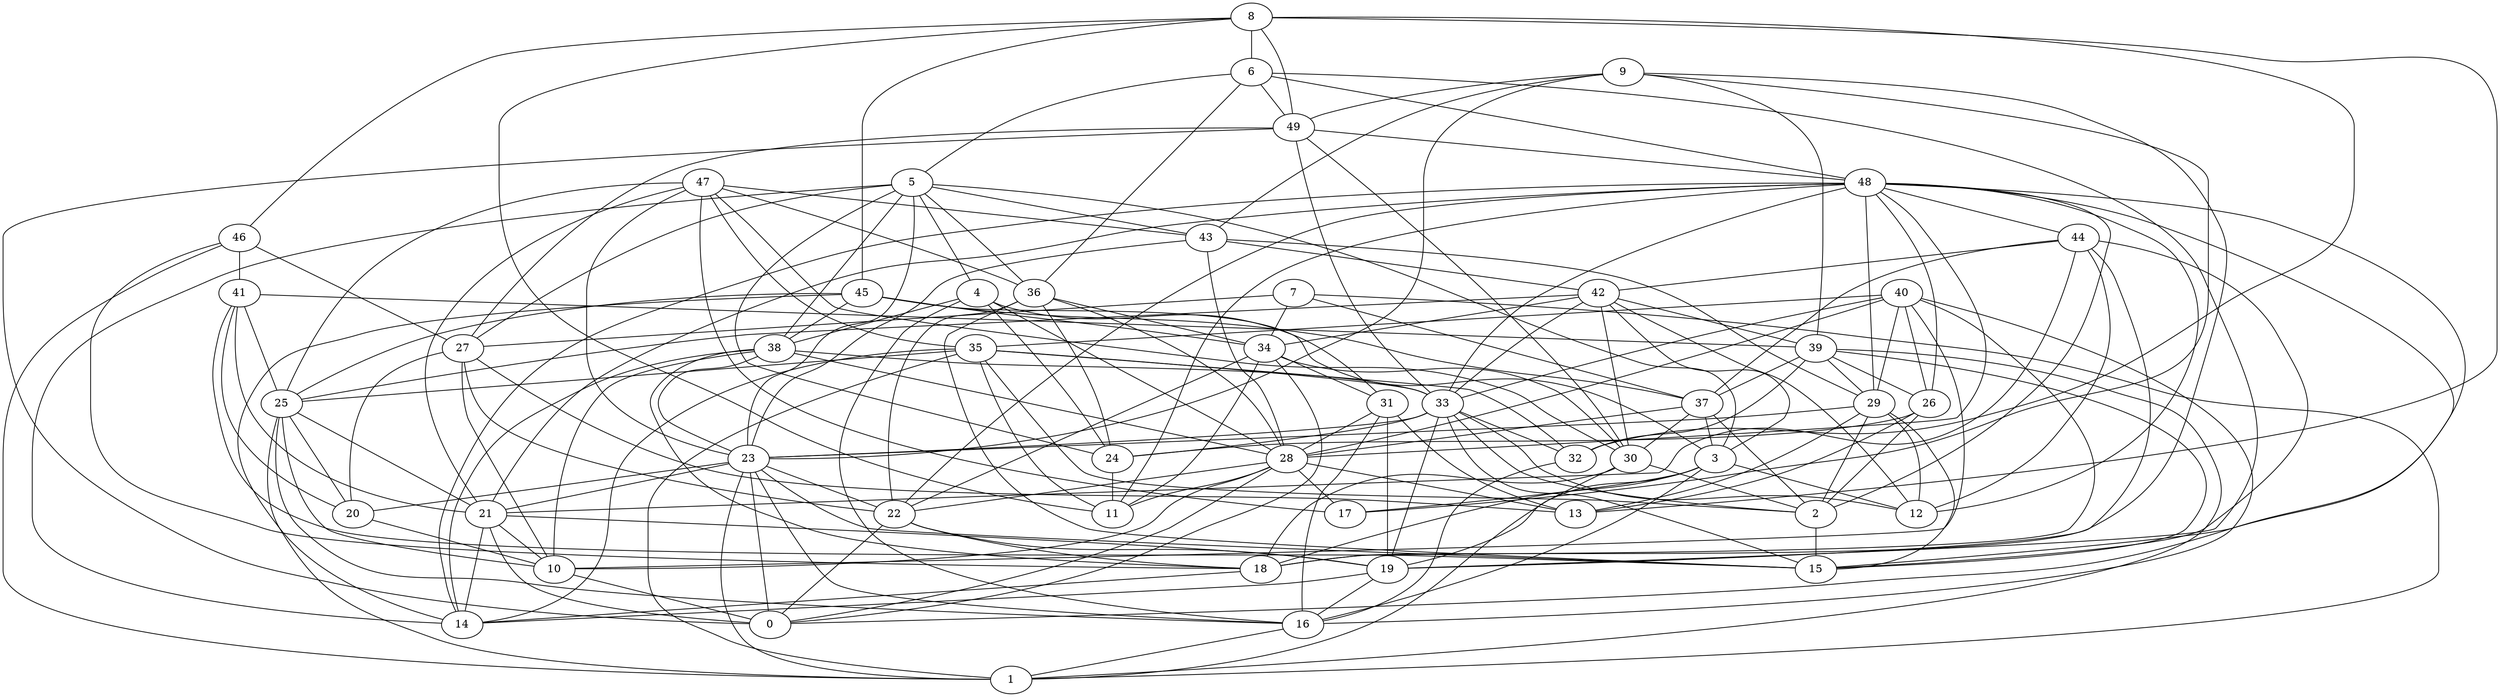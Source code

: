 digraph GG_graph {

subgraph G_graph {
edge [color = black]
"29" -> "12" [dir = none]
"29" -> "23" [dir = none]
"2" -> "15" [dir = none]
"25" -> "1" [dir = none]
"25" -> "21" [dir = none]
"25" -> "16" [dir = none]
"38" -> "23" [dir = none]
"38" -> "33" [dir = none]
"38" -> "18" [dir = none]
"38" -> "10" [dir = none]
"46" -> "18" [dir = none]
"46" -> "41" [dir = none]
"26" -> "2" [dir = none]
"44" -> "37" [dir = none]
"44" -> "19" [dir = none]
"34" -> "22" [dir = none]
"37" -> "30" [dir = none]
"37" -> "28" [dir = none]
"37" -> "3" [dir = none]
"8" -> "6" [dir = none]
"8" -> "49" [dir = none]
"8" -> "45" [dir = none]
"7" -> "34" [dir = none]
"7" -> "27" [dir = none]
"39" -> "29" [dir = none]
"39" -> "15" [dir = none]
"39" -> "32" [dir = none]
"39" -> "1" [dir = none]
"39" -> "37" [dir = none]
"39" -> "26" [dir = none]
"20" -> "10" [dir = none]
"23" -> "0" [dir = none]
"23" -> "22" [dir = none]
"23" -> "16" [dir = none]
"21" -> "10" [dir = none]
"21" -> "0" [dir = none]
"21" -> "19" [dir = none]
"42" -> "3" [dir = none]
"42" -> "12" [dir = none]
"42" -> "34" [dir = none]
"49" -> "0" [dir = none]
"49" -> "48" [dir = none]
"43" -> "29" [dir = none]
"43" -> "42" [dir = none]
"5" -> "23" [dir = none]
"5" -> "43" [dir = none]
"31" -> "28" [dir = none]
"31" -> "13" [dir = none]
"33" -> "19" [dir = none]
"33" -> "12" [dir = none]
"33" -> "24" [dir = none]
"33" -> "23" [dir = none]
"19" -> "16" [dir = none]
"19" -> "14" [dir = none]
"4" -> "16" [dir = none]
"4" -> "38" [dir = none]
"4" -> "31" [dir = none]
"22" -> "19" [dir = none]
"36" -> "24" [dir = none]
"36" -> "22" [dir = none]
"9" -> "23" [dir = none]
"9" -> "39" [dir = none]
"9" -> "17" [dir = none]
"48" -> "14" [dir = none]
"48" -> "15" [dir = none]
"48" -> "0" [dir = none]
"48" -> "29" [dir = none]
"48" -> "33" [dir = none]
"48" -> "44" [dir = none]
"48" -> "12" [dir = none]
"48" -> "22" [dir = none]
"48" -> "2" [dir = none]
"48" -> "28" [dir = none]
"47" -> "43" [dir = none]
"47" -> "30" [dir = none]
"47" -> "36" [dir = none]
"27" -> "22" [dir = none]
"27" -> "13" [dir = none]
"35" -> "11" [dir = none]
"35" -> "32" [dir = none]
"35" -> "25" [dir = none]
"35" -> "1" [dir = none]
"6" -> "5" [dir = none]
"6" -> "49" [dir = none]
"45" -> "37" [dir = none]
"3" -> "16" [dir = none]
"30" -> "2" [dir = none]
"30" -> "18" [dir = none]
"30" -> "1" [dir = none]
"41" -> "21" [dir = none]
"41" -> "20" [dir = none]
"41" -> "39" [dir = none]
"28" -> "13" [dir = none]
"28" -> "22" [dir = none]
"28" -> "17" [dir = none]
"28" -> "11" [dir = none]
"40" -> "29" [dir = none]
"40" -> "28" [dir = none]
"46" -> "27" [dir = none]
"31" -> "16" [dir = none]
"35" -> "14" [dir = none]
"26" -> "13" [dir = none]
"41" -> "25" [dir = none]
"40" -> "26" [dir = none]
"23" -> "20" [dir = none]
"27" -> "20" [dir = none]
"5" -> "3" [dir = none]
"29" -> "2" [dir = none]
"31" -> "19" [dir = none]
"9" -> "43" [dir = none]
"43" -> "23" [dir = none]
"37" -> "2" [dir = none]
"48" -> "26" [dir = none]
"45" -> "25" [dir = none]
"44" -> "12" [dir = none]
"24" -> "11" [dir = none]
"33" -> "2" [dir = none]
"7" -> "1" [dir = none]
"8" -> "32" [dir = none]
"6" -> "19" [dir = none]
"3" -> "18" [dir = none]
"45" -> "38" [dir = none]
"38" -> "14" [dir = none]
"29" -> "13" [dir = none]
"4" -> "24" [dir = none]
"43" -> "28" [dir = none]
"9" -> "49" [dir = none]
"49" -> "33" [dir = none]
"38" -> "28" [dir = none]
"44" -> "15" [dir = none]
"8" -> "13" [dir = none]
"5" -> "14" [dir = none]
"48" -> "21" [dir = none]
"4" -> "28" [dir = none]
"42" -> "30" [dir = none]
"26" -> "24" [dir = none]
"25" -> "20" [dir = none]
"32" -> "16" [dir = none]
"46" -> "1" [dir = none]
"3" -> "19" [dir = none]
"45" -> "3" [dir = none]
"33" -> "32" [dir = none]
"45" -> "34" [dir = none]
"42" -> "25" [dir = none]
"40" -> "33" [dir = none]
"3" -> "17" [dir = none]
"44" -> "42" [dir = none]
"36" -> "15" [dir = none]
"47" -> "23" [dir = none]
"35" -> "2" [dir = none]
"5" -> "4" [dir = none]
"5" -> "24" [dir = none]
"34" -> "31" [dir = none]
"48" -> "11" [dir = none]
"40" -> "10" [dir = none]
"5" -> "38" [dir = none]
"27" -> "10" [dir = none]
"5" -> "36" [dir = none]
"47" -> "21" [dir = none]
"36" -> "28" [dir = none]
"22" -> "18" [dir = none]
"47" -> "25" [dir = none]
"47" -> "17" [dir = none]
"35" -> "33" [dir = none]
"34" -> "0" [dir = none]
"5" -> "27" [dir = none]
"34" -> "11" [dir = none]
"6" -> "36" [dir = none]
"16" -> "1" [dir = none]
"49" -> "30" [dir = none]
"10" -> "0" [dir = none]
"18" -> "14" [dir = none]
"22" -> "0" [dir = none]
"41" -> "15" [dir = none]
"23" -> "21" [dir = none]
"42" -> "33" [dir = none]
"28" -> "0" [dir = none]
"33" -> "15" [dir = none]
"40" -> "16" [dir = none]
"49" -> "27" [dir = none]
"40" -> "35" [dir = none]
"44" -> "21" [dir = none]
"45" -> "14" [dir = none]
"47" -> "35" [dir = none]
"7" -> "37" [dir = none]
"34" -> "30" [dir = none]
"8" -> "11" [dir = none]
"36" -> "34" [dir = none]
"23" -> "15" [dir = none]
"29" -> "15" [dir = none]
"9" -> "18" [dir = none]
"3" -> "12" [dir = none]
"23" -> "1" [dir = none]
"40" -> "18" [dir = none]
"28" -> "10" [dir = none]
"25" -> "10" [dir = none]
"6" -> "48" [dir = none]
"42" -> "39" [dir = none]
"8" -> "46" [dir = none]
"21" -> "14" [dir = none]
}

}

